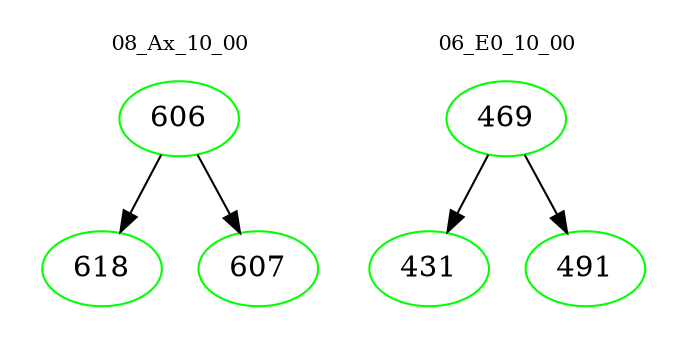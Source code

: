 digraph{
subgraph cluster_0 {
color = white
label = "08_Ax_10_00";
fontsize=10;
T0_606 [label="606", color="green"]
T0_606 -> T0_618 [color="black"]
T0_618 [label="618", color="green"]
T0_606 -> T0_607 [color="black"]
T0_607 [label="607", color="green"]
}
subgraph cluster_1 {
color = white
label = "06_E0_10_00";
fontsize=10;
T1_469 [label="469", color="green"]
T1_469 -> T1_431 [color="black"]
T1_431 [label="431", color="green"]
T1_469 -> T1_491 [color="black"]
T1_491 [label="491", color="green"]
}
}
